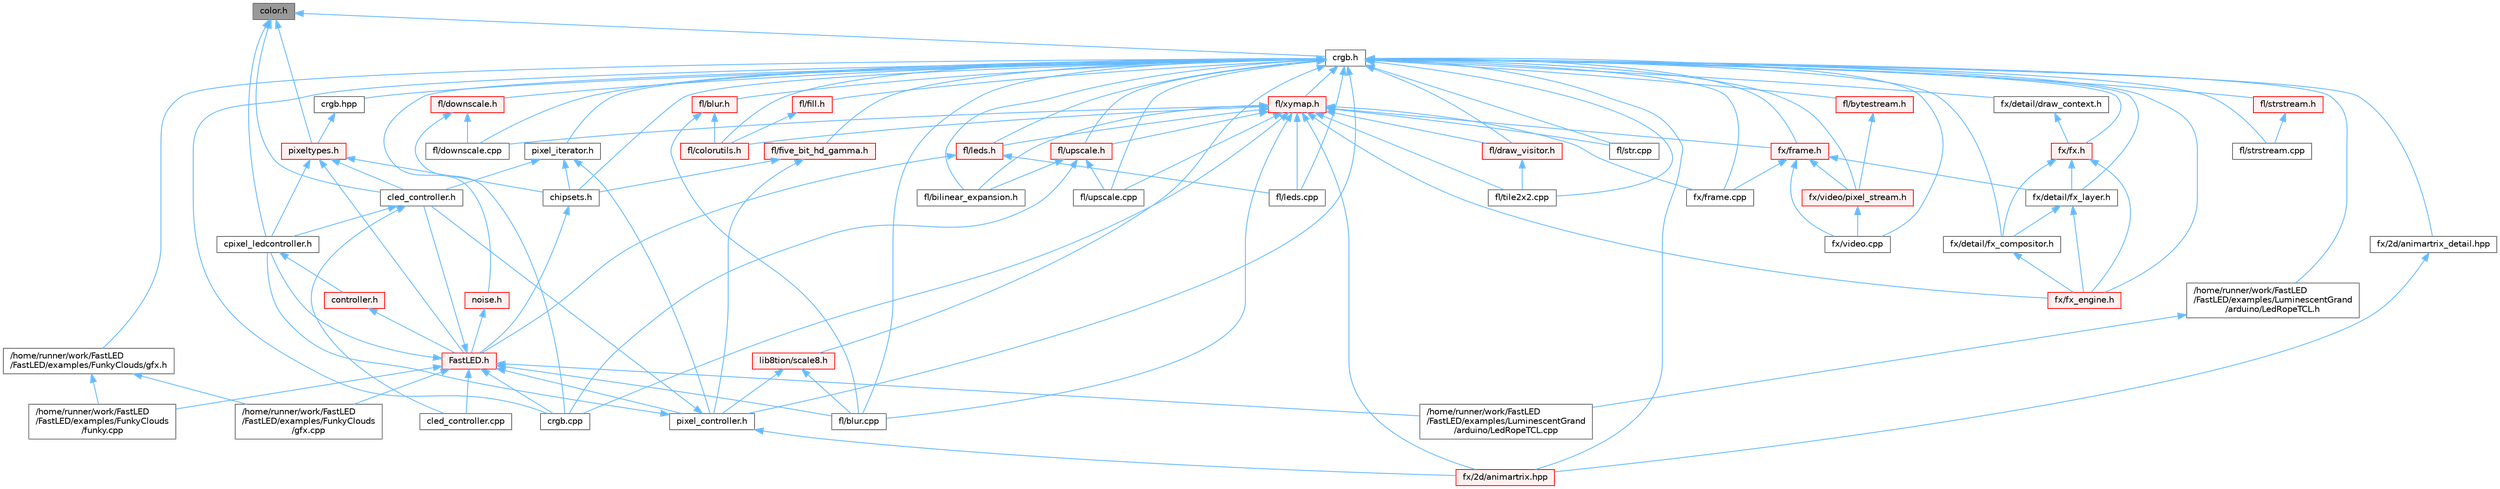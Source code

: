 digraph "color.h"
{
 // INTERACTIVE_SVG=YES
 // LATEX_PDF_SIZE
  bgcolor="transparent";
  edge [fontname=Helvetica,fontsize=10,labelfontname=Helvetica,labelfontsize=10];
  node [fontname=Helvetica,fontsize=10,shape=box,height=0.2,width=0.4];
  Node1 [id="Node000001",label="color.h",height=0.2,width=0.4,color="gray40", fillcolor="grey60", style="filled", fontcolor="black",tooltip="Contains definitions for color correction and temperature."];
  Node1 -> Node2 [id="edge1_Node000001_Node000002",dir="back",color="steelblue1",style="solid",tooltip=" "];
  Node2 [id="Node000002",label="cled_controller.h",height=0.2,width=0.4,color="grey40", fillcolor="white", style="filled",URL="$db/d6d/cled__controller_8h.html",tooltip="base definitions used by led controllers for writing out led data"];
  Node2 -> Node3 [id="edge2_Node000002_Node000003",dir="back",color="steelblue1",style="solid",tooltip=" "];
  Node3 [id="Node000003",label="cled_controller.cpp",height=0.2,width=0.4,color="grey40", fillcolor="white", style="filled",URL="$dd/dd8/cled__controller_8cpp.html",tooltip="base definitions used by led controllers for writing out led data"];
  Node2 -> Node4 [id="edge3_Node000002_Node000004",dir="back",color="steelblue1",style="solid",tooltip=" "];
  Node4 [id="Node000004",label="cpixel_ledcontroller.h",height=0.2,width=0.4,color="grey40", fillcolor="white", style="filled",URL="$d9/d57/cpixel__ledcontroller_8h.html",tooltip="defines the templated version of the CLEDController class"];
  Node4 -> Node5 [id="edge4_Node000004_Node000005",dir="back",color="steelblue1",style="solid",tooltip=" "];
  Node5 [id="Node000005",label="controller.h",height=0.2,width=0.4,color="red", fillcolor="#FFF0F0", style="filled",URL="$d2/dd9/controller_8h.html",tooltip="deprecated: base definitions used by led controllers for writing out led data"];
  Node5 -> Node6 [id="edge5_Node000005_Node000006",dir="back",color="steelblue1",style="solid",tooltip=" "];
  Node6 [id="Node000006",label="FastLED.h",height=0.2,width=0.4,color="red", fillcolor="#FFF0F0", style="filled",URL="$db/d97/_fast_l_e_d_8h.html",tooltip="central include file for FastLED, defines the CFastLED class/object"];
  Node6 -> Node46 [id="edge6_Node000006_Node000046",dir="back",color="steelblue1",style="solid",tooltip=" "];
  Node46 [id="Node000046",label="/home/runner/work/FastLED\l/FastLED/examples/FunkyClouds\l/funky.cpp",height=0.2,width=0.4,color="grey40", fillcolor="white", style="filled",URL="$d6/d43/funky_8cpp.html",tooltip=" "];
  Node6 -> Node47 [id="edge7_Node000006_Node000047",dir="back",color="steelblue1",style="solid",tooltip=" "];
  Node47 [id="Node000047",label="/home/runner/work/FastLED\l/FastLED/examples/FunkyClouds\l/gfx.cpp",height=0.2,width=0.4,color="grey40", fillcolor="white", style="filled",URL="$de/da1/gfx_8cpp.html",tooltip=" "];
  Node6 -> Node61 [id="edge8_Node000006_Node000061",dir="back",color="steelblue1",style="solid",tooltip=" "];
  Node61 [id="Node000061",label="/home/runner/work/FastLED\l/FastLED/examples/LuminescentGrand\l/arduino/LedRopeTCL.cpp",height=0.2,width=0.4,color="grey40", fillcolor="white", style="filled",URL="$d6/dc9/_led_rope_t_c_l_8cpp.html",tooltip=" "];
  Node6 -> Node3 [id="edge9_Node000006_Node000003",dir="back",color="steelblue1",style="solid",tooltip=" "];
  Node6 -> Node2 [id="edge10_Node000006_Node000002",dir="back",color="steelblue1",style="solid",tooltip=" "];
  Node6 -> Node4 [id="edge11_Node000006_Node000004",dir="back",color="steelblue1",style="solid",tooltip=" "];
  Node6 -> Node101 [id="edge12_Node000006_Node000101",dir="back",color="steelblue1",style="solid",tooltip=" "];
  Node101 [id="Node000101",label="crgb.cpp",height=0.2,width=0.4,color="grey40", fillcolor="white", style="filled",URL="$d0/de3/crgb_8cpp.html",tooltip="Utility functions for the red, green, and blue (RGB) pixel struct."];
  Node6 -> Node111 [id="edge13_Node000006_Node000111",dir="back",color="steelblue1",style="solid",tooltip=" "];
  Node111 [id="Node000111",label="fl/blur.cpp",height=0.2,width=0.4,color="grey40", fillcolor="white", style="filled",URL="$de/dc8/blur_8cpp.html",tooltip=" "];
  Node6 -> Node138 [id="edge14_Node000006_Node000138",dir="back",color="steelblue1",style="solid",tooltip=" "];
  Node138 [id="Node000138",label="pixel_controller.h",height=0.2,width=0.4,color="grey40", fillcolor="white", style="filled",URL="$d5/d4d/pixel__controller_8h.html",tooltip="Low level pixel data writing class."];
  Node138 -> Node2 [id="edge15_Node000138_Node000002",dir="back",color="steelblue1",style="solid",tooltip=" "];
  Node138 -> Node4 [id="edge16_Node000138_Node000004",dir="back",color="steelblue1",style="solid",tooltip=" "];
  Node138 -> Node139 [id="edge17_Node000138_Node000139",dir="back",color="steelblue1",style="solid",tooltip=" "];
  Node139 [id="Node000139",label="fx/2d/animartrix.hpp",height=0.2,width=0.4,color="red", fillcolor="#FFF0F0", style="filled",URL="$d3/dc3/animartrix_8hpp.html",tooltip=" "];
  Node1 -> Node4 [id="edge18_Node000001_Node000004",dir="back",color="steelblue1",style="solid",tooltip=" "];
  Node1 -> Node150 [id="edge19_Node000001_Node000150",dir="back",color="steelblue1",style="solid",tooltip=" "];
  Node150 [id="Node000150",label="crgb.h",height=0.2,width=0.4,color="grey40", fillcolor="white", style="filled",URL="$db/dd1/crgb_8h.html",tooltip="Defines the red, green, and blue (RGB) pixel struct."];
  Node150 -> Node151 [id="edge20_Node000150_Node000151",dir="back",color="steelblue1",style="solid",tooltip=" "];
  Node151 [id="Node000151",label="/home/runner/work/FastLED\l/FastLED/examples/FunkyClouds/gfx.h",height=0.2,width=0.4,color="grey40", fillcolor="white", style="filled",URL="$d8/dd5/gfx_8h.html",tooltip=" "];
  Node151 -> Node46 [id="edge21_Node000151_Node000046",dir="back",color="steelblue1",style="solid",tooltip=" "];
  Node151 -> Node47 [id="edge22_Node000151_Node000047",dir="back",color="steelblue1",style="solid",tooltip=" "];
  Node150 -> Node152 [id="edge23_Node000150_Node000152",dir="back",color="steelblue1",style="solid",tooltip=" "];
  Node152 [id="Node000152",label="/home/runner/work/FastLED\l/FastLED/examples/LuminescentGrand\l/arduino/LedRopeTCL.h",height=0.2,width=0.4,color="grey40", fillcolor="white", style="filled",URL="$d9/d7e/_led_rope_t_c_l_8h.html",tooltip=" "];
  Node152 -> Node61 [id="edge24_Node000152_Node000061",dir="back",color="steelblue1",style="solid",tooltip=" "];
  Node150 -> Node134 [id="edge25_Node000150_Node000134",dir="back",color="steelblue1",style="solid",tooltip=" "];
  Node134 [id="Node000134",label="chipsets.h",height=0.2,width=0.4,color="grey40", fillcolor="white", style="filled",URL="$db/d66/chipsets_8h.html",tooltip="Contains the bulk of the definitions for the various LED chipsets supported."];
  Node134 -> Node6 [id="edge26_Node000134_Node000006",dir="back",color="steelblue1",style="solid",tooltip=" "];
  Node150 -> Node101 [id="edge27_Node000150_Node000101",dir="back",color="steelblue1",style="solid",tooltip=" "];
  Node150 -> Node132 [id="edge28_Node000150_Node000132",dir="back",color="steelblue1",style="solid",tooltip=" "];
  Node132 [id="Node000132",label="crgb.hpp",height=0.2,width=0.4,color="grey40", fillcolor="white", style="filled",URL="$d0/d4b/crgb_8hpp.html",tooltip="Defines utility functions for the red, green, and blue (RGB) pixel struct."];
  Node132 -> Node133 [id="edge29_Node000132_Node000133",dir="back",color="steelblue1",style="solid",tooltip=" "];
  Node133 [id="Node000133",label="pixeltypes.h",height=0.2,width=0.4,color="red", fillcolor="#FFF0F0", style="filled",URL="$d2/dba/pixeltypes_8h.html",tooltip="Includes defintions for RGB and HSV pixels."];
  Node133 -> Node6 [id="edge30_Node000133_Node000006",dir="back",color="steelblue1",style="solid",tooltip=" "];
  Node133 -> Node134 [id="edge31_Node000133_Node000134",dir="back",color="steelblue1",style="solid",tooltip=" "];
  Node133 -> Node2 [id="edge32_Node000133_Node000002",dir="back",color="steelblue1",style="solid",tooltip=" "];
  Node133 -> Node4 [id="edge33_Node000133_Node000004",dir="back",color="steelblue1",style="solid",tooltip=" "];
  Node150 -> Node153 [id="edge34_Node000150_Node000153",dir="back",color="steelblue1",style="solid",tooltip=" "];
  Node153 [id="Node000153",label="fl/bilinear_expansion.h",height=0.2,width=0.4,color="grey40", fillcolor="white", style="filled",URL="$da/d34/bilinear__expansion_8h.html",tooltip="Demonstrates how to mix noise generation with color palettes on a 2D LED matrix."];
  Node150 -> Node111 [id="edge35_Node000150_Node000111",dir="back",color="steelblue1",style="solid",tooltip=" "];
  Node150 -> Node154 [id="edge36_Node000150_Node000154",dir="back",color="steelblue1",style="solid",tooltip=" "];
  Node154 [id="Node000154",label="fl/blur.h",height=0.2,width=0.4,color="red", fillcolor="#FFF0F0", style="filled",URL="$d4/df5/blur_8h.html",tooltip=" "];
  Node154 -> Node111 [id="edge37_Node000154_Node000111",dir="back",color="steelblue1",style="solid",tooltip=" "];
  Node154 -> Node155 [id="edge38_Node000154_Node000155",dir="back",color="steelblue1",style="solid",tooltip=" "];
  Node155 [id="Node000155",label="fl/colorutils.h",height=0.2,width=0.4,color="red", fillcolor="#FFF0F0", style="filled",URL="$d7/df9/fl_2colorutils_8h.html",tooltip="Utility functions for color fill, palettes, blending, and more."];
  Node150 -> Node164 [id="edge39_Node000150_Node000164",dir="back",color="steelblue1",style="solid",tooltip=" "];
  Node164 [id="Node000164",label="fl/bytestream.h",height=0.2,width=0.4,color="red", fillcolor="#FFF0F0", style="filled",URL="$dd/d2b/bytestream_8h.html",tooltip=" "];
  Node164 -> Node168 [id="edge40_Node000164_Node000168",dir="back",color="steelblue1",style="solid",tooltip=" "];
  Node168 [id="Node000168",label="fx/video/pixel_stream.h",height=0.2,width=0.4,color="red", fillcolor="#FFF0F0", style="filled",URL="$d3/dfa/pixel__stream_8h.html",tooltip=" "];
  Node168 -> Node167 [id="edge41_Node000168_Node000167",dir="back",color="steelblue1",style="solid",tooltip=" "];
  Node167 [id="Node000167",label="fx/video.cpp",height=0.2,width=0.4,color="grey40", fillcolor="white", style="filled",URL="$d0/d05/video_8cpp.html",tooltip=" "];
  Node150 -> Node155 [id="edge42_Node000150_Node000155",dir="back",color="steelblue1",style="solid",tooltip=" "];
  Node150 -> Node174 [id="edge43_Node000150_Node000174",dir="back",color="steelblue1",style="solid",tooltip=" "];
  Node174 [id="Node000174",label="fl/downscale.cpp",height=0.2,width=0.4,color="grey40", fillcolor="white", style="filled",URL="$d8/df9/downscale_8cpp.html",tooltip=" "];
  Node150 -> Node175 [id="edge44_Node000150_Node000175",dir="back",color="steelblue1",style="solid",tooltip=" "];
  Node175 [id="Node000175",label="fl/downscale.h",height=0.2,width=0.4,color="red", fillcolor="#FFF0F0", style="filled",URL="$d1/d30/src_2fl_2downscale_8h.html",tooltip=" "];
  Node175 -> Node101 [id="edge45_Node000175_Node000101",dir="back",color="steelblue1",style="solid",tooltip=" "];
  Node175 -> Node174 [id="edge46_Node000175_Node000174",dir="back",color="steelblue1",style="solid",tooltip=" "];
  Node150 -> Node160 [id="edge47_Node000150_Node000160",dir="back",color="steelblue1",style="solid",tooltip=" "];
  Node160 [id="Node000160",label="fl/draw_visitor.h",height=0.2,width=0.4,color="red", fillcolor="#FFF0F0", style="filled",URL="$d0/d4f/draw__visitor_8h.html",tooltip=" "];
  Node160 -> Node162 [id="edge48_Node000160_Node000162",dir="back",color="steelblue1",style="solid",tooltip=" "];
  Node162 [id="Node000162",label="fl/tile2x2.cpp",height=0.2,width=0.4,color="grey40", fillcolor="white", style="filled",URL="$db/d15/tile2x2_8cpp.html",tooltip=" "];
  Node150 -> Node176 [id="edge49_Node000150_Node000176",dir="back",color="steelblue1",style="solid",tooltip=" "];
  Node176 [id="Node000176",label="fl/fill.h",height=0.2,width=0.4,color="red", fillcolor="#FFF0F0", style="filled",URL="$d2/d78/fill_8h.html",tooltip=" "];
  Node176 -> Node155 [id="edge50_Node000176_Node000155",dir="back",color="steelblue1",style="solid",tooltip=" "];
  Node150 -> Node178 [id="edge51_Node000150_Node000178",dir="back",color="steelblue1",style="solid",tooltip=" "];
  Node178 [id="Node000178",label="fl/five_bit_hd_gamma.h",height=0.2,width=0.4,color="red", fillcolor="#FFF0F0", style="filled",URL="$dc/d44/five__bit__hd__gamma_8h.html",tooltip="Declares functions for five-bit gamma correction."];
  Node178 -> Node134 [id="edge52_Node000178_Node000134",dir="back",color="steelblue1",style="solid",tooltip=" "];
  Node178 -> Node138 [id="edge53_Node000178_Node000138",dir="back",color="steelblue1",style="solid",tooltip=" "];
  Node150 -> Node179 [id="edge54_Node000150_Node000179",dir="back",color="steelblue1",style="solid",tooltip=" "];
  Node179 [id="Node000179",label="fl/leds.cpp",height=0.2,width=0.4,color="grey40", fillcolor="white", style="filled",URL="$d6/d78/leds_8cpp.html",tooltip=" "];
  Node150 -> Node180 [id="edge55_Node000150_Node000180",dir="back",color="steelblue1",style="solid",tooltip=" "];
  Node180 [id="Node000180",label="fl/leds.h",height=0.2,width=0.4,color="red", fillcolor="#FFF0F0", style="filled",URL="$da/d78/leds_8h.html",tooltip=" "];
  Node180 -> Node6 [id="edge56_Node000180_Node000006",dir="back",color="steelblue1",style="solid",tooltip=" "];
  Node180 -> Node179 [id="edge57_Node000180_Node000179",dir="back",color="steelblue1",style="solid",tooltip=" "];
  Node150 -> Node188 [id="edge58_Node000150_Node000188",dir="back",color="steelblue1",style="solid",tooltip=" "];
  Node188 [id="Node000188",label="fl/str.cpp",height=0.2,width=0.4,color="grey40", fillcolor="white", style="filled",URL="$d1/d1f/str_8cpp.html",tooltip=" "];
  Node150 -> Node189 [id="edge59_Node000150_Node000189",dir="back",color="steelblue1",style="solid",tooltip=" "];
  Node189 [id="Node000189",label="fl/strstream.cpp",height=0.2,width=0.4,color="grey40", fillcolor="white", style="filled",URL="$d3/d80/strstream_8cpp.html",tooltip=" "];
  Node150 -> Node190 [id="edge60_Node000150_Node000190",dir="back",color="steelblue1",style="solid",tooltip=" "];
  Node190 [id="Node000190",label="fl/strstream.h",height=0.2,width=0.4,color="red", fillcolor="#FFF0F0", style="filled",URL="$d8/d00/strstream_8h.html",tooltip=" "];
  Node190 -> Node189 [id="edge61_Node000190_Node000189",dir="back",color="steelblue1",style="solid",tooltip=" "];
  Node150 -> Node162 [id="edge62_Node000150_Node000162",dir="back",color="steelblue1",style="solid",tooltip=" "];
  Node150 -> Node228 [id="edge63_Node000150_Node000228",dir="back",color="steelblue1",style="solid",tooltip=" "];
  Node228 [id="Node000228",label="fl/upscale.cpp",height=0.2,width=0.4,color="grey40", fillcolor="white", style="filled",URL="$d0/d4f/upscale_8cpp.html",tooltip=" "];
  Node150 -> Node229 [id="edge64_Node000150_Node000229",dir="back",color="steelblue1",style="solid",tooltip=" "];
  Node229 [id="Node000229",label="fl/upscale.h",height=0.2,width=0.4,color="red", fillcolor="#FFF0F0", style="filled",URL="$d6/d0c/upscale_8h.html",tooltip=" "];
  Node229 -> Node101 [id="edge65_Node000229_Node000101",dir="back",color="steelblue1",style="solid",tooltip=" "];
  Node229 -> Node153 [id="edge66_Node000229_Node000153",dir="back",color="steelblue1",style="solid",tooltip=" "];
  Node229 -> Node228 [id="edge67_Node000229_Node000228",dir="back",color="steelblue1",style="solid",tooltip=" "];
  Node150 -> Node231 [id="edge68_Node000150_Node000231",dir="back",color="steelblue1",style="solid",tooltip=" "];
  Node231 [id="Node000231",label="fl/xymap.h",height=0.2,width=0.4,color="red", fillcolor="#FFF0F0", style="filled",URL="$da/d61/xymap_8h.html",tooltip=" "];
  Node231 -> Node101 [id="edge69_Node000231_Node000101",dir="back",color="steelblue1",style="solid",tooltip=" "];
  Node231 -> Node153 [id="edge70_Node000231_Node000153",dir="back",color="steelblue1",style="solid",tooltip=" "];
  Node231 -> Node111 [id="edge71_Node000231_Node000111",dir="back",color="steelblue1",style="solid",tooltip=" "];
  Node231 -> Node155 [id="edge72_Node000231_Node000155",dir="back",color="steelblue1",style="solid",tooltip=" "];
  Node231 -> Node174 [id="edge73_Node000231_Node000174",dir="back",color="steelblue1",style="solid",tooltip=" "];
  Node231 -> Node160 [id="edge74_Node000231_Node000160",dir="back",color="steelblue1",style="solid",tooltip=" "];
  Node231 -> Node179 [id="edge75_Node000231_Node000179",dir="back",color="steelblue1",style="solid",tooltip=" "];
  Node231 -> Node180 [id="edge76_Node000231_Node000180",dir="back",color="steelblue1",style="solid",tooltip=" "];
  Node231 -> Node188 [id="edge77_Node000231_Node000188",dir="back",color="steelblue1",style="solid",tooltip=" "];
  Node231 -> Node162 [id="edge78_Node000231_Node000162",dir="back",color="steelblue1",style="solid",tooltip=" "];
  Node231 -> Node228 [id="edge79_Node000231_Node000228",dir="back",color="steelblue1",style="solid",tooltip=" "];
  Node231 -> Node229 [id="edge80_Node000231_Node000229",dir="back",color="steelblue1",style="solid",tooltip=" "];
  Node231 -> Node139 [id="edge81_Node000231_Node000139",dir="back",color="steelblue1",style="solid",tooltip=" "];
  Node231 -> Node225 [id="edge82_Node000231_Node000225",dir="back",color="steelblue1",style="solid",tooltip=" "];
  Node225 [id="Node000225",label="fx/frame.cpp",height=0.2,width=0.4,color="grey40", fillcolor="white", style="filled",URL="$da/d14/frame_8cpp.html",tooltip=" "];
  Node231 -> Node243 [id="edge83_Node000231_Node000243",dir="back",color="steelblue1",style="solid",tooltip=" "];
  Node243 [id="Node000243",label="fx/frame.h",height=0.2,width=0.4,color="red", fillcolor="#FFF0F0", style="filled",URL="$df/d7d/frame_8h.html",tooltip=" "];
  Node243 -> Node223 [id="edge84_Node000243_Node000223",dir="back",color="steelblue1",style="solid",tooltip=" "];
  Node223 [id="Node000223",label="fx/detail/fx_layer.h",height=0.2,width=0.4,color="grey40", fillcolor="white", style="filled",URL="$d7/d2f/fx__layer_8h.html",tooltip=" "];
  Node223 -> Node224 [id="edge85_Node000223_Node000224",dir="back",color="steelblue1",style="solid",tooltip=" "];
  Node224 [id="Node000224",label="fx/detail/fx_compositor.h",height=0.2,width=0.4,color="grey40", fillcolor="white", style="filled",URL="$d5/d6b/fx__compositor_8h.html",tooltip=" "];
  Node224 -> Node213 [id="edge86_Node000224_Node000213",dir="back",color="steelblue1",style="solid",tooltip=" "];
  Node213 [id="Node000213",label="fx/fx_engine.h",height=0.2,width=0.4,color="red", fillcolor="#FFF0F0", style="filled",URL="$d9/d3c/fx__engine_8h.html",tooltip=" "];
  Node223 -> Node213 [id="edge87_Node000223_Node000213",dir="back",color="steelblue1",style="solid",tooltip=" "];
  Node243 -> Node225 [id="edge88_Node000243_Node000225",dir="back",color="steelblue1",style="solid",tooltip=" "];
  Node243 -> Node167 [id="edge89_Node000243_Node000167",dir="back",color="steelblue1",style="solid",tooltip=" "];
  Node243 -> Node168 [id="edge90_Node000243_Node000168",dir="back",color="steelblue1",style="solid",tooltip=" "];
  Node231 -> Node213 [id="edge91_Node000231_Node000213",dir="back",color="steelblue1",style="solid",tooltip=" "];
  Node150 -> Node139 [id="edge92_Node000150_Node000139",dir="back",color="steelblue1",style="solid",tooltip=" "];
  Node150 -> Node245 [id="edge93_Node000150_Node000245",dir="back",color="steelblue1",style="solid",tooltip=" "];
  Node245 [id="Node000245",label="fx/2d/animartrix_detail.hpp",height=0.2,width=0.4,color="grey40", fillcolor="white", style="filled",URL="$d3/d3b/animartrix__detail_8hpp.html",tooltip=" "];
  Node245 -> Node139 [id="edge94_Node000245_Node000139",dir="back",color="steelblue1",style="solid",tooltip=" "];
  Node150 -> Node246 [id="edge95_Node000150_Node000246",dir="back",color="steelblue1",style="solid",tooltip=" "];
  Node246 [id="Node000246",label="fx/detail/draw_context.h",height=0.2,width=0.4,color="grey40", fillcolor="white", style="filled",URL="$db/ded/draw__context_8h.html",tooltip=" "];
  Node246 -> Node247 [id="edge96_Node000246_Node000247",dir="back",color="steelblue1",style="solid",tooltip=" "];
  Node247 [id="Node000247",label="fx/fx.h",height=0.2,width=0.4,color="red", fillcolor="#FFF0F0", style="filled",URL="$d2/d0c/fx_8h.html",tooltip=" "];
  Node247 -> Node224 [id="edge97_Node000247_Node000224",dir="back",color="steelblue1",style="solid",tooltip=" "];
  Node247 -> Node223 [id="edge98_Node000247_Node000223",dir="back",color="steelblue1",style="solid",tooltip=" "];
  Node247 -> Node213 [id="edge99_Node000247_Node000213",dir="back",color="steelblue1",style="solid",tooltip=" "];
  Node150 -> Node224 [id="edge100_Node000150_Node000224",dir="back",color="steelblue1",style="solid",tooltip=" "];
  Node150 -> Node223 [id="edge101_Node000150_Node000223",dir="back",color="steelblue1",style="solid",tooltip=" "];
  Node150 -> Node225 [id="edge102_Node000150_Node000225",dir="back",color="steelblue1",style="solid",tooltip=" "];
  Node150 -> Node243 [id="edge103_Node000150_Node000243",dir="back",color="steelblue1",style="solid",tooltip=" "];
  Node150 -> Node247 [id="edge104_Node000150_Node000247",dir="back",color="steelblue1",style="solid",tooltip=" "];
  Node150 -> Node213 [id="edge105_Node000150_Node000213",dir="back",color="steelblue1",style="solid",tooltip=" "];
  Node150 -> Node167 [id="edge106_Node000150_Node000167",dir="back",color="steelblue1",style="solid",tooltip=" "];
  Node150 -> Node168 [id="edge107_Node000150_Node000168",dir="back",color="steelblue1",style="solid",tooltip=" "];
  Node150 -> Node251 [id="edge108_Node000150_Node000251",dir="back",color="steelblue1",style="solid",tooltip=" "];
  Node251 [id="Node000251",label="lib8tion/scale8.h",height=0.2,width=0.4,color="red", fillcolor="#FFF0F0", style="filled",URL="$db/d91/scale8_8h.html",tooltip="Fast, efficient 8-bit scaling functions specifically designed for high-performance LED programming."];
  Node251 -> Node111 [id="edge109_Node000251_Node000111",dir="back",color="steelblue1",style="solid",tooltip=" "];
  Node251 -> Node138 [id="edge110_Node000251_Node000138",dir="back",color="steelblue1",style="solid",tooltip=" "];
  Node150 -> Node253 [id="edge111_Node000150_Node000253",dir="back",color="steelblue1",style="solid",tooltip=" "];
  Node253 [id="Node000253",label="noise.h",height=0.2,width=0.4,color="red", fillcolor="#FFF0F0", style="filled",URL="$d1/d31/noise_8h.html",tooltip="Functions to generate and fill arrays with noise."];
  Node253 -> Node6 [id="edge112_Node000253_Node000006",dir="back",color="steelblue1",style="solid",tooltip=" "];
  Node150 -> Node138 [id="edge113_Node000150_Node000138",dir="back",color="steelblue1",style="solid",tooltip=" "];
  Node150 -> Node255 [id="edge114_Node000150_Node000255",dir="back",color="steelblue1",style="solid",tooltip=" "];
  Node255 [id="Node000255",label="pixel_iterator.h",height=0.2,width=0.4,color="grey40", fillcolor="white", style="filled",URL="$d8/d6c/pixel__iterator_8h.html",tooltip="Non-templated low level pixel data writing class."];
  Node255 -> Node134 [id="edge115_Node000255_Node000134",dir="back",color="steelblue1",style="solid",tooltip=" "];
  Node255 -> Node2 [id="edge116_Node000255_Node000002",dir="back",color="steelblue1",style="solid",tooltip=" "];
  Node255 -> Node138 [id="edge117_Node000255_Node000138",dir="back",color="steelblue1",style="solid",tooltip=" "];
  Node1 -> Node133 [id="edge118_Node000001_Node000133",dir="back",color="steelblue1",style="solid",tooltip=" "];
}
